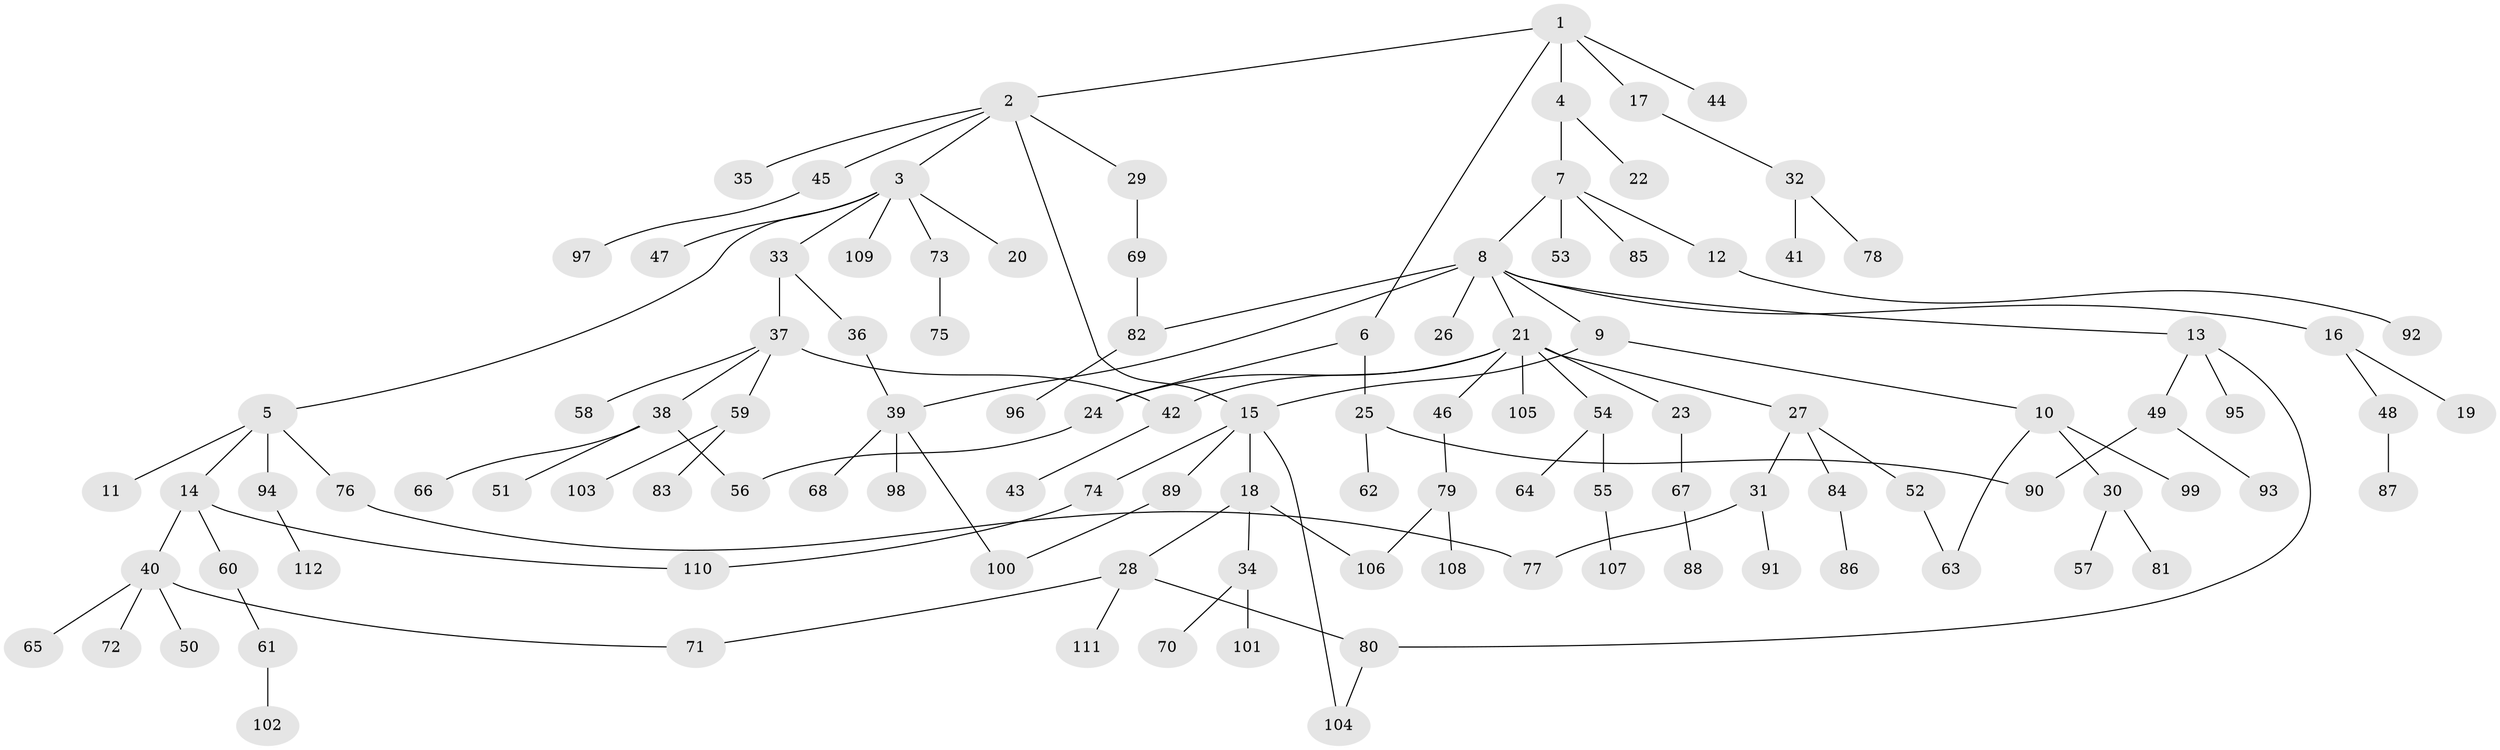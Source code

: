 // coarse degree distribution, {1: 0.9090909090909091, 3: 0.030303030303030304, 20: 0.030303030303030304, 11: 0.030303030303030304}
// Generated by graph-tools (version 1.1) at 2025/45/03/04/25 21:45:49]
// undirected, 112 vertices, 126 edges
graph export_dot {
graph [start="1"]
  node [color=gray90,style=filled];
  1;
  2;
  3;
  4;
  5;
  6;
  7;
  8;
  9;
  10;
  11;
  12;
  13;
  14;
  15;
  16;
  17;
  18;
  19;
  20;
  21;
  22;
  23;
  24;
  25;
  26;
  27;
  28;
  29;
  30;
  31;
  32;
  33;
  34;
  35;
  36;
  37;
  38;
  39;
  40;
  41;
  42;
  43;
  44;
  45;
  46;
  47;
  48;
  49;
  50;
  51;
  52;
  53;
  54;
  55;
  56;
  57;
  58;
  59;
  60;
  61;
  62;
  63;
  64;
  65;
  66;
  67;
  68;
  69;
  70;
  71;
  72;
  73;
  74;
  75;
  76;
  77;
  78;
  79;
  80;
  81;
  82;
  83;
  84;
  85;
  86;
  87;
  88;
  89;
  90;
  91;
  92;
  93;
  94;
  95;
  96;
  97;
  98;
  99;
  100;
  101;
  102;
  103;
  104;
  105;
  106;
  107;
  108;
  109;
  110;
  111;
  112;
  1 -- 2;
  1 -- 4;
  1 -- 6;
  1 -- 17;
  1 -- 44;
  2 -- 3;
  2 -- 15;
  2 -- 29;
  2 -- 35;
  2 -- 45;
  3 -- 5;
  3 -- 20;
  3 -- 33;
  3 -- 47;
  3 -- 73;
  3 -- 109;
  4 -- 7;
  4 -- 22;
  5 -- 11;
  5 -- 14;
  5 -- 76;
  5 -- 94;
  6 -- 24;
  6 -- 25;
  7 -- 8;
  7 -- 12;
  7 -- 53;
  7 -- 85;
  8 -- 9;
  8 -- 13;
  8 -- 16;
  8 -- 21;
  8 -- 26;
  8 -- 82;
  8 -- 39;
  9 -- 10;
  9 -- 15;
  10 -- 30;
  10 -- 63;
  10 -- 99;
  12 -- 92;
  13 -- 49;
  13 -- 80;
  13 -- 95;
  14 -- 40;
  14 -- 60;
  14 -- 110;
  15 -- 18;
  15 -- 74;
  15 -- 89;
  15 -- 104;
  16 -- 19;
  16 -- 48;
  17 -- 32;
  18 -- 28;
  18 -- 34;
  18 -- 106;
  21 -- 23;
  21 -- 27;
  21 -- 42;
  21 -- 46;
  21 -- 54;
  21 -- 105;
  21 -- 24;
  23 -- 67;
  24 -- 56;
  25 -- 62;
  25 -- 90;
  27 -- 31;
  27 -- 52;
  27 -- 84;
  28 -- 71;
  28 -- 111;
  28 -- 80;
  29 -- 69;
  30 -- 57;
  30 -- 81;
  31 -- 77;
  31 -- 91;
  32 -- 41;
  32 -- 78;
  33 -- 36;
  33 -- 37;
  34 -- 70;
  34 -- 101;
  36 -- 39;
  37 -- 38;
  37 -- 58;
  37 -- 59;
  37 -- 42;
  38 -- 51;
  38 -- 56;
  38 -- 66;
  39 -- 68;
  39 -- 98;
  39 -- 100;
  40 -- 50;
  40 -- 65;
  40 -- 72;
  40 -- 71;
  42 -- 43;
  45 -- 97;
  46 -- 79;
  48 -- 87;
  49 -- 93;
  49 -- 90;
  52 -- 63;
  54 -- 55;
  54 -- 64;
  55 -- 107;
  59 -- 83;
  59 -- 103;
  60 -- 61;
  61 -- 102;
  67 -- 88;
  69 -- 82;
  73 -- 75;
  74 -- 110;
  76 -- 77;
  79 -- 108;
  79 -- 106;
  80 -- 104;
  82 -- 96;
  84 -- 86;
  89 -- 100;
  94 -- 112;
}
